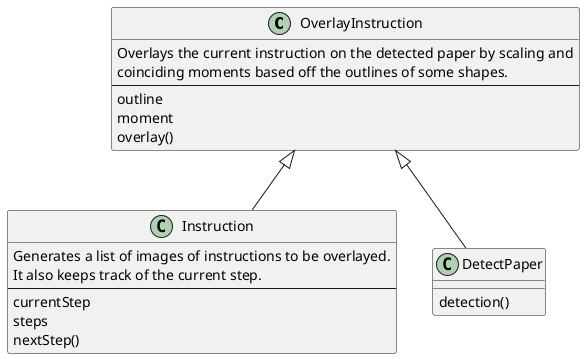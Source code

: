 @startuml
OverlayInstruction <|-- Instruction
OverlayInstruction <|-- DetectPaper

class Instruction {
Generates a list of images of instructions to be overlayed.
It also keeps track of the current step.
--
currentStep
steps
nextStep()
}

class OverlayInstruction {
Overlays the current instruction on the detected paper by scaling and
coinciding moments based off the outlines of some shapes.
--
outline
moment
overlay()
}

class DetectPaper {
detection()
}
@enduml
